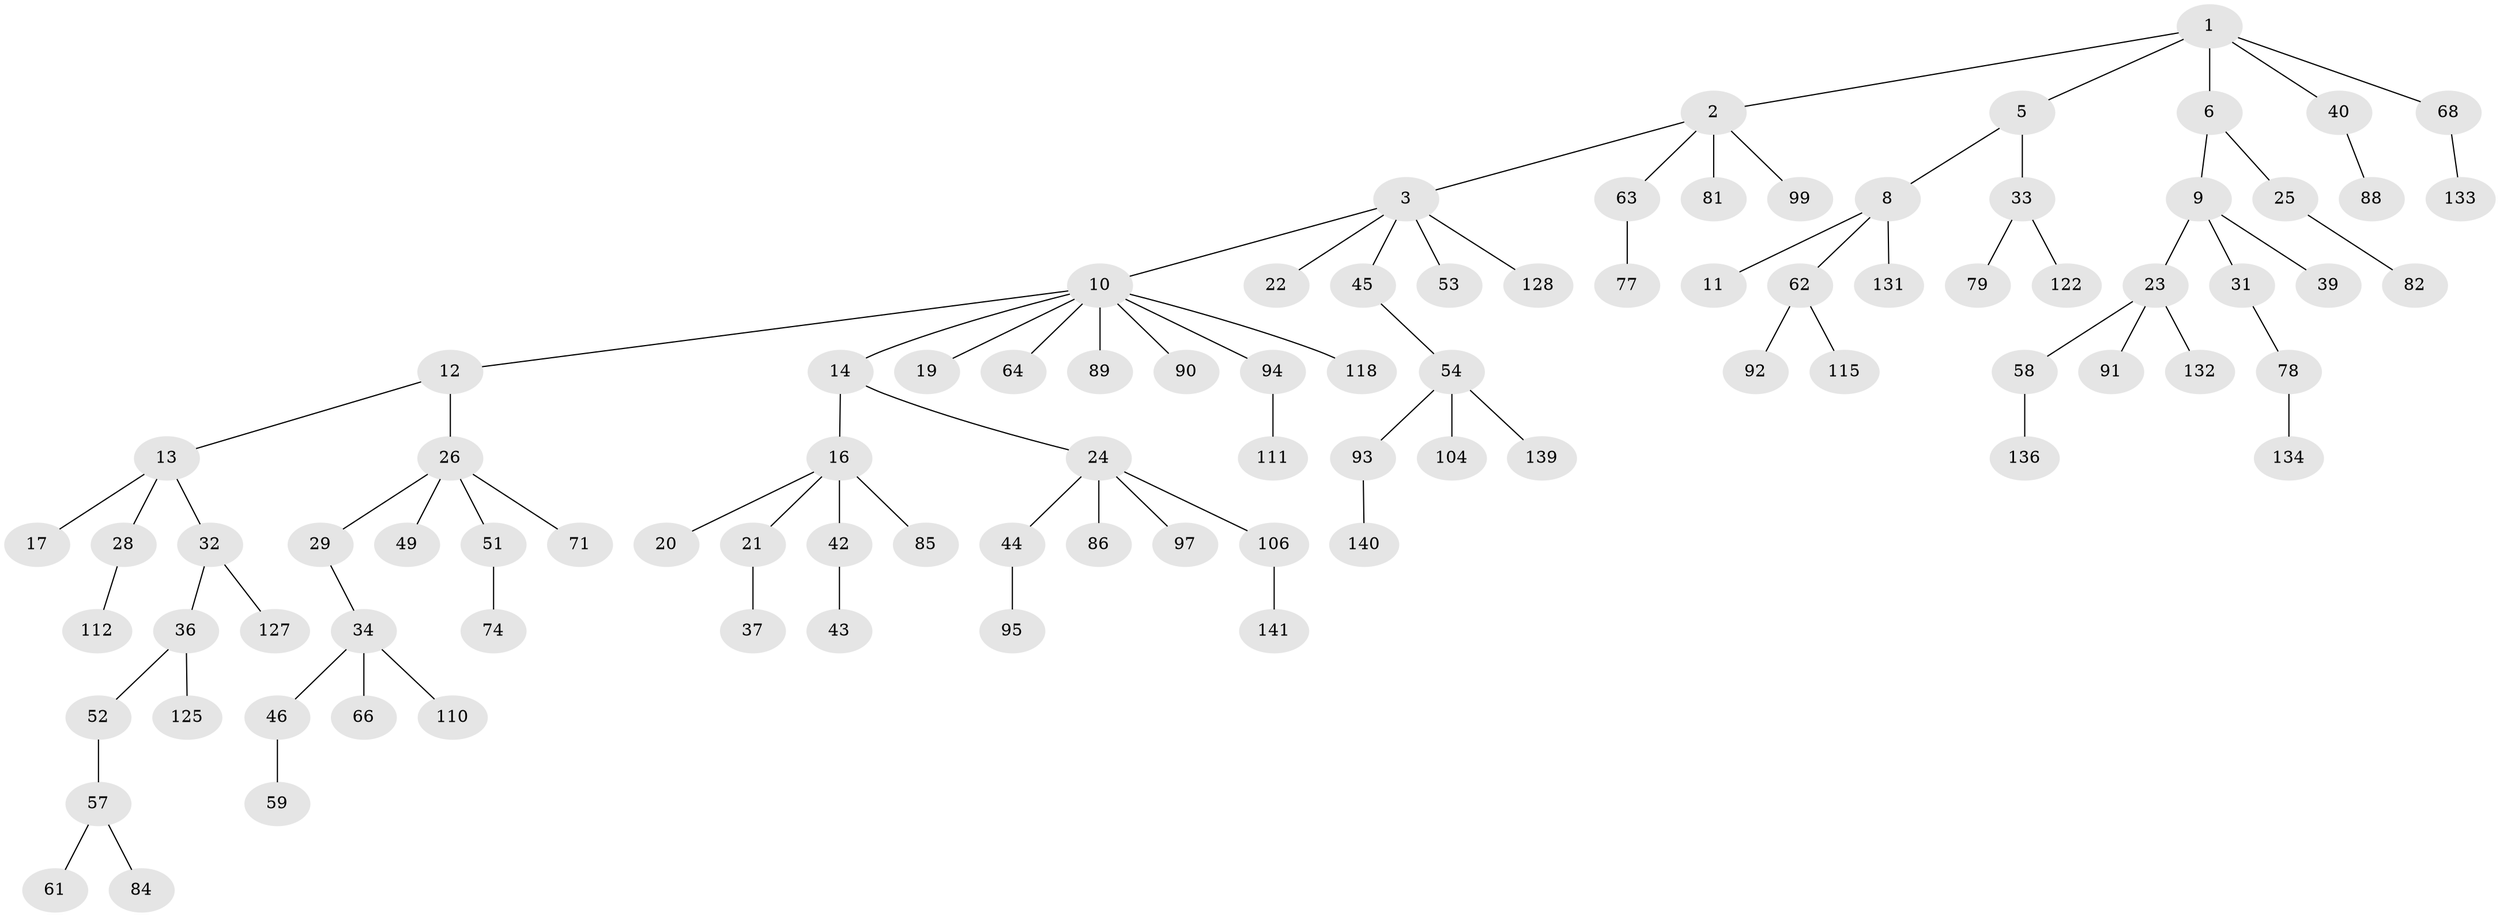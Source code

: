 // original degree distribution, {6: 0.02127659574468085, 5: 0.028368794326241134, 3: 0.14893617021276595, 4: 0.04964539007092199, 1: 0.475177304964539, 8: 0.0070921985815602835, 2: 0.2695035460992908}
// Generated by graph-tools (version 1.1) at 2025/42/03/06/25 10:42:03]
// undirected, 90 vertices, 89 edges
graph export_dot {
graph [start="1"]
  node [color=gray90,style=filled];
  1 [super="+30"];
  2 [super="+38"];
  3 [super="+4"];
  5 [super="+96"];
  6 [super="+7"];
  8 [super="+129"];
  9 [super="+47"];
  10 [super="+15"];
  11 [super="+117"];
  12 [super="+27"];
  13 [super="+18"];
  14 [super="+50"];
  16 [super="+83"];
  17 [super="+76"];
  19 [super="+123"];
  20 [super="+80"];
  21 [super="+98"];
  22;
  23 [super="+55"];
  24 [super="+60"];
  25 [super="+67"];
  26 [super="+41"];
  28 [super="+101"];
  29;
  31;
  32 [super="+108"];
  33 [super="+113"];
  34 [super="+35"];
  36 [super="+124"];
  37 [super="+48"];
  39 [super="+130"];
  40 [super="+73"];
  42 [super="+69"];
  43 [super="+87"];
  44;
  45 [super="+72"];
  46 [super="+56"];
  49;
  51;
  52 [super="+121"];
  53 [super="+100"];
  54 [super="+65"];
  57;
  58 [super="+135"];
  59;
  61;
  62 [super="+70"];
  63;
  64;
  66 [super="+119"];
  68 [super="+75"];
  71;
  74;
  77 [super="+105"];
  78 [super="+137"];
  79;
  81 [super="+116"];
  82 [super="+107"];
  84 [super="+103"];
  85 [super="+120"];
  86;
  88;
  89 [super="+126"];
  90;
  91 [super="+114"];
  92;
  93 [super="+109"];
  94;
  95;
  97 [super="+102"];
  99;
  104;
  106;
  110;
  111;
  112;
  115;
  118;
  122;
  125;
  127;
  128;
  131;
  132 [super="+138"];
  133;
  134;
  136;
  139;
  140;
  141;
  1 -- 2;
  1 -- 5;
  1 -- 6;
  1 -- 40;
  1 -- 68;
  2 -- 3;
  2 -- 63;
  2 -- 81;
  2 -- 99;
  3 -- 10;
  3 -- 22;
  3 -- 128;
  3 -- 45;
  3 -- 53;
  5 -- 8;
  5 -- 33;
  6 -- 9;
  6 -- 25;
  8 -- 11;
  8 -- 62;
  8 -- 131;
  9 -- 23;
  9 -- 31;
  9 -- 39;
  10 -- 12;
  10 -- 14;
  10 -- 64;
  10 -- 89;
  10 -- 94;
  10 -- 118;
  10 -- 19;
  10 -- 90;
  12 -- 13;
  12 -- 26;
  13 -- 17;
  13 -- 32;
  13 -- 28;
  14 -- 16;
  14 -- 24;
  16 -- 20;
  16 -- 21;
  16 -- 42;
  16 -- 85;
  21 -- 37;
  23 -- 132;
  23 -- 58;
  23 -- 91;
  24 -- 44;
  24 -- 86;
  24 -- 97;
  24 -- 106;
  25 -- 82;
  26 -- 29;
  26 -- 49;
  26 -- 51;
  26 -- 71;
  28 -- 112;
  29 -- 34;
  31 -- 78;
  32 -- 36;
  32 -- 127;
  33 -- 79;
  33 -- 122;
  34 -- 46;
  34 -- 66;
  34 -- 110;
  36 -- 52;
  36 -- 125;
  40 -- 88;
  42 -- 43;
  44 -- 95;
  45 -- 54;
  46 -- 59;
  51 -- 74;
  52 -- 57;
  54 -- 93;
  54 -- 139;
  54 -- 104;
  57 -- 61;
  57 -- 84;
  58 -- 136;
  62 -- 92;
  62 -- 115;
  63 -- 77;
  68 -- 133;
  78 -- 134;
  93 -- 140;
  94 -- 111;
  106 -- 141;
}
